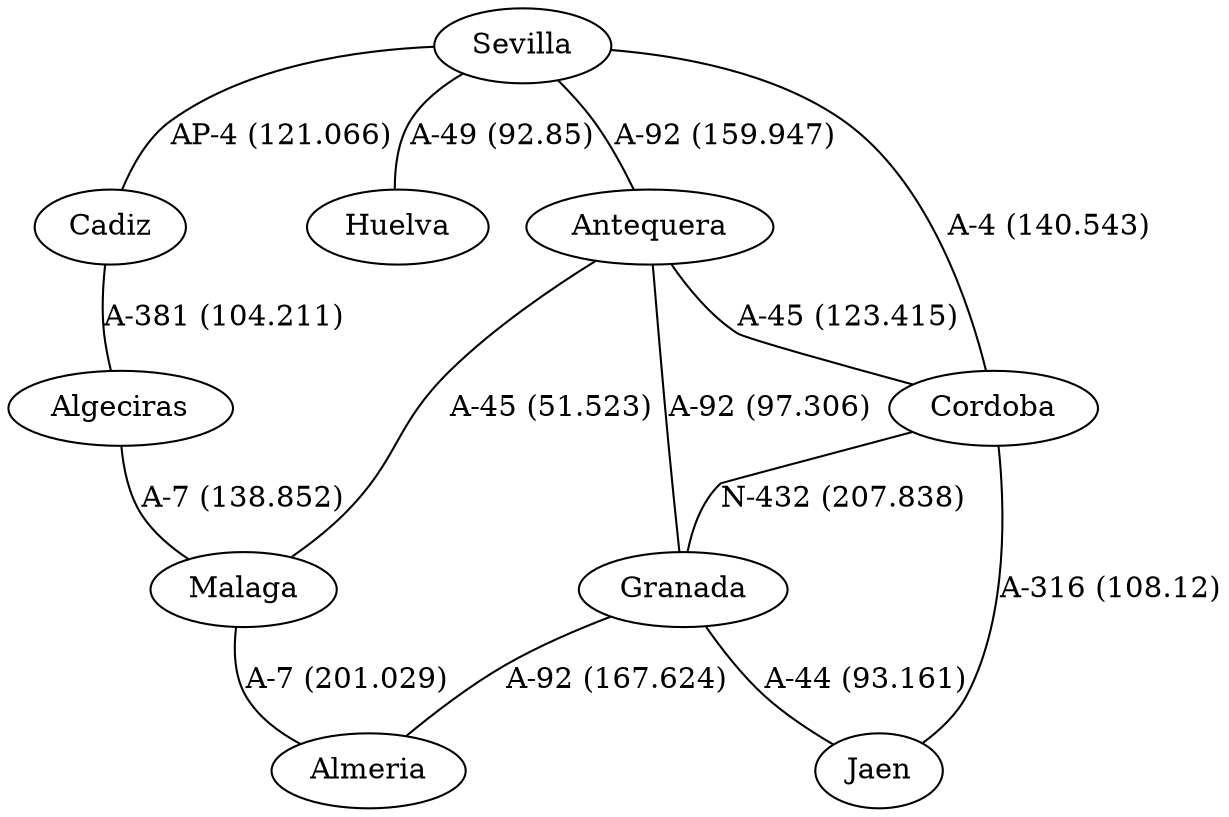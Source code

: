 strict graph G {
  1 [ label="Sevilla" ];
  2 [ label="Cadiz" ];
  3 [ label="Huelva" ];
  4 [ label="Cordoba" ];
  5 [ label="Malaga" ];
  6 [ label="Antequera" ];
  7 [ label="Almeria" ];
  8 [ label="Granada" ];
  9 [ label="Jaen" ];
  10 [ label="Algeciras" ];
  1 -- 3 [ label="A-49 (92.85)" ];
  1 -- 4 [ label="A-4 (140.543)" ];
  1 -- 2 [ label="AP-4 (121.066)" ];
  1 -- 6 [ label="A-92 (159.947)" ];
  6 -- 8 [ label="A-92 (97.306)" ];
  6 -- 5 [ label="A-45 (51.523)" ];
  6 -- 4 [ label="A-45 (123.415)" ];
  5 -- 7 [ label="A-7 (201.029)" ];
  4 -- 9 [ label="A-316 (108.12)" ];
  4 -- 8 [ label="N-432 (207.838)" ];
  8 -- 7 [ label="A-92 (167.624)" ];
  8 -- 9 [ label="A-44 (93.161)" ];
  2 -- 10 [ label="A-381 (104.211)" ];
  10 -- 5 [ label="A-7 (138.852)" ];
}
